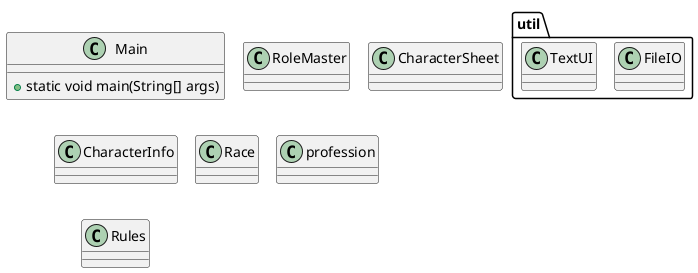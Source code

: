 @startuml
'https://plantuml.com/class-diagram
!pragma layout smetana


Class Main{
+static void main(String[] args)
}



Class RoleMaster{

}
Class CharacterSheet

Class CharacterInfo

Class Race

Class profession


Class Rules



package util {
    Class FileIO{
}
Class TextUI{
}

@enduml

implements ..|>
extends <|-- (is-a)
composition *-- (must-have)
Aggregation o-- (can-have)
Associering <--